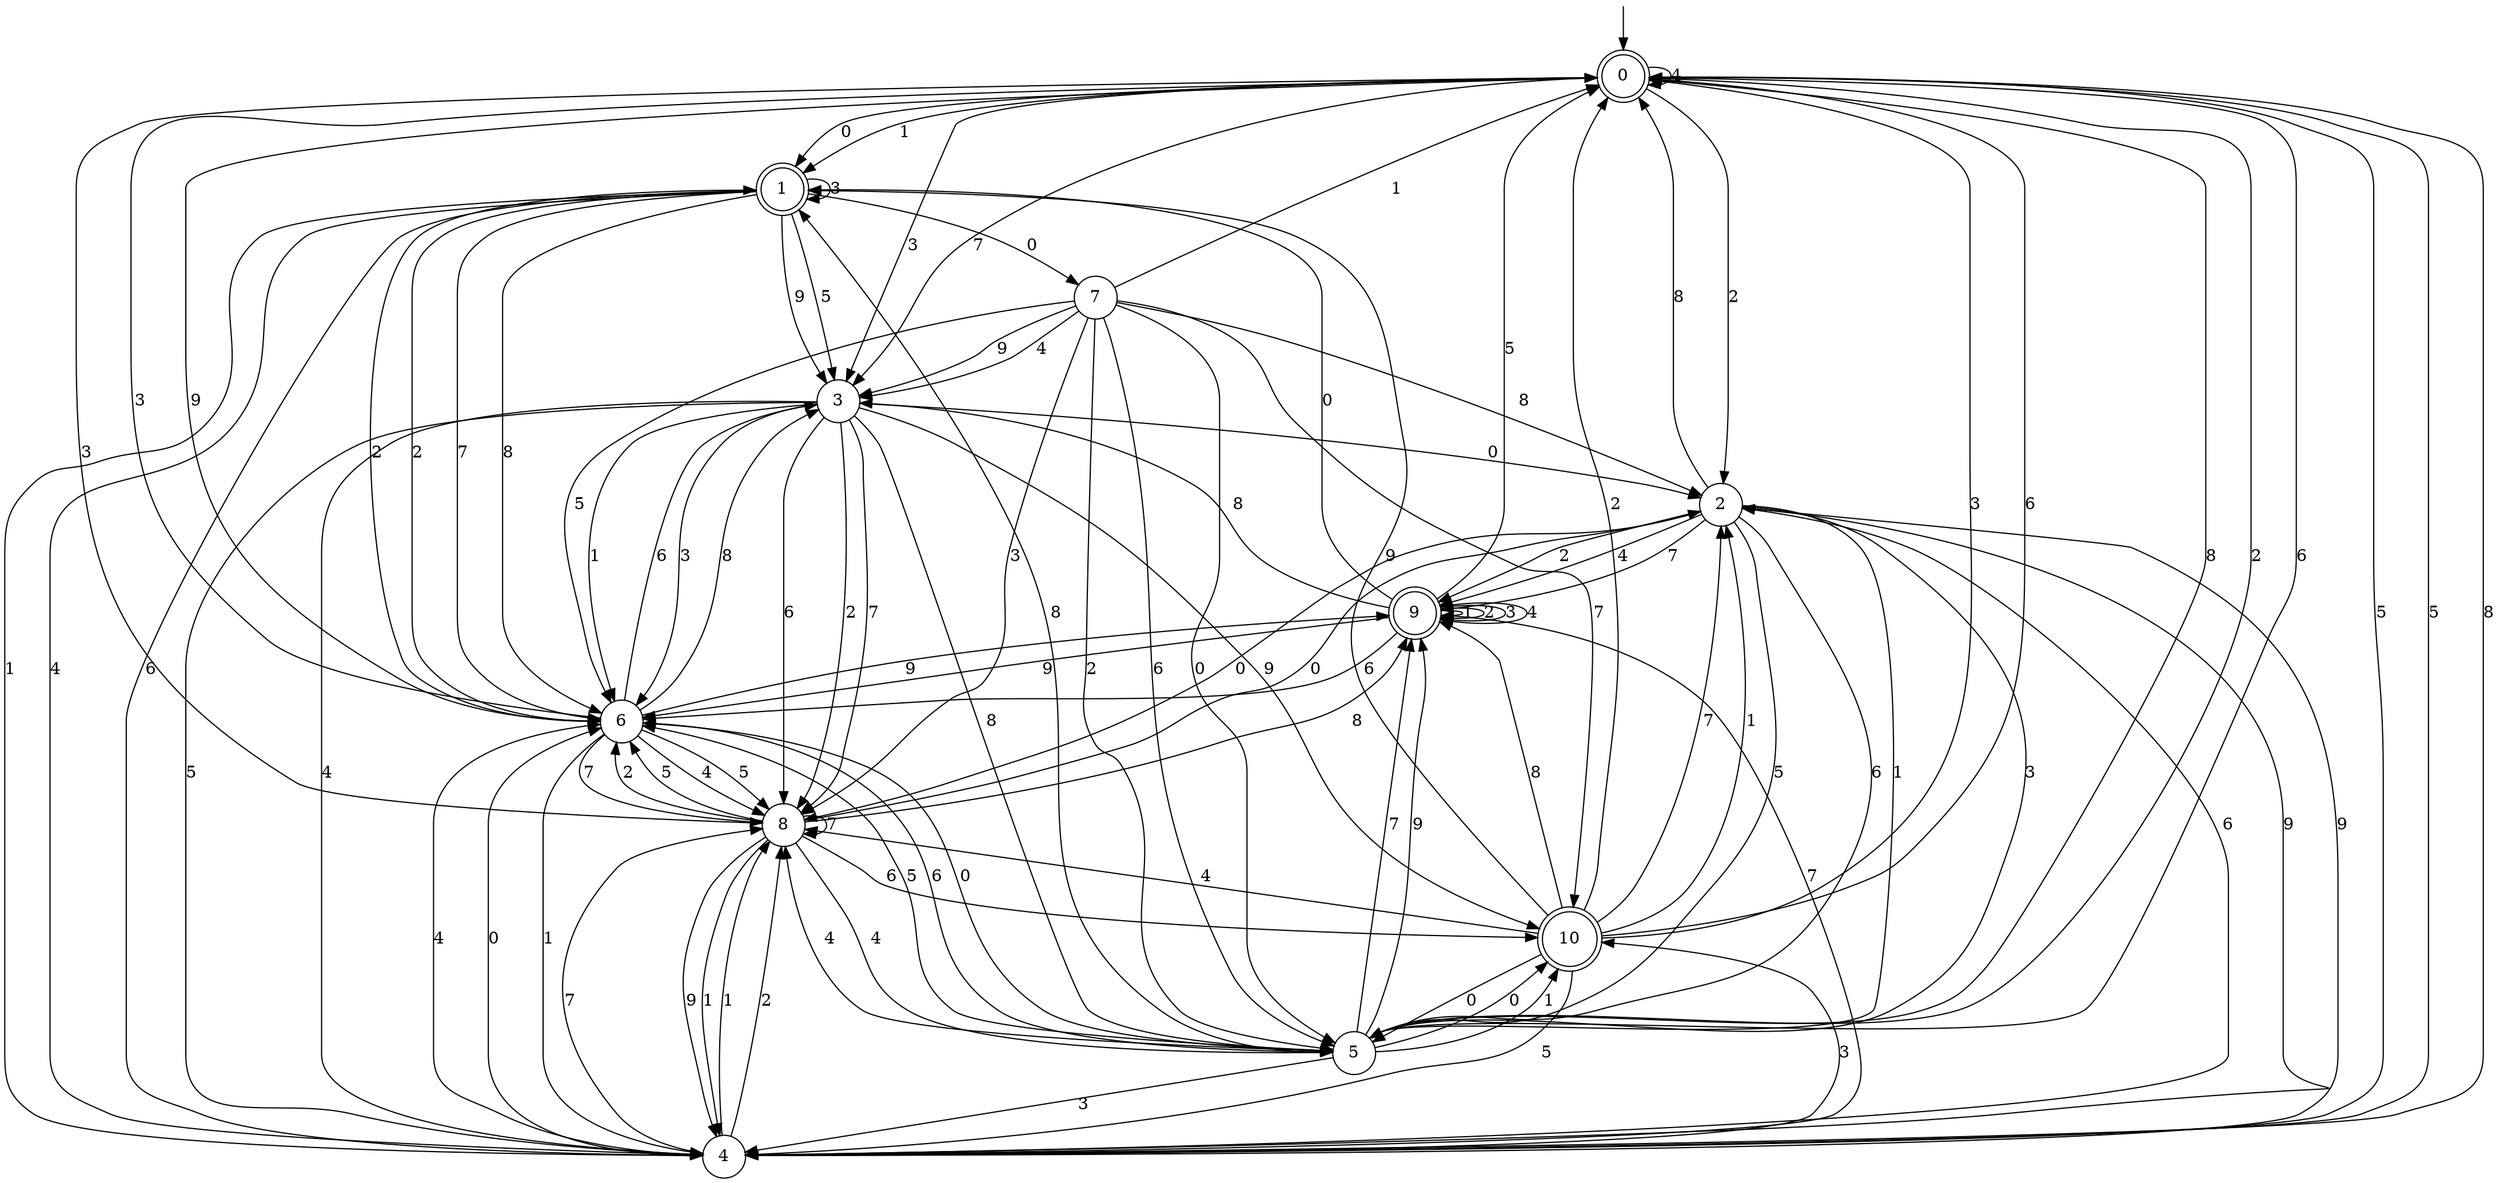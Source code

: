 digraph g {

	s0 [shape="doublecircle" label="0"];
	s1 [shape="doublecircle" label="1"];
	s2 [shape="circle" label="2"];
	s3 [shape="circle" label="3"];
	s4 [shape="circle" label="4"];
	s5 [shape="circle" label="5"];
	s6 [shape="circle" label="6"];
	s7 [shape="circle" label="7"];
	s8 [shape="circle" label="8"];
	s9 [shape="doublecircle" label="9"];
	s10 [shape="doublecircle" label="10"];
	s0 -> s1 [label="0"];
	s0 -> s1 [label="1"];
	s0 -> s2 [label="2"];
	s0 -> s3 [label="3"];
	s0 -> s0 [label="4"];
	s0 -> s4 [label="5"];
	s0 -> s5 [label="6"];
	s0 -> s3 [label="7"];
	s0 -> s5 [label="8"];
	s0 -> s6 [label="9"];
	s1 -> s7 [label="0"];
	s1 -> s4 [label="1"];
	s1 -> s6 [label="2"];
	s1 -> s1 [label="3"];
	s1 -> s4 [label="4"];
	s1 -> s3 [label="5"];
	s1 -> s4 [label="6"];
	s1 -> s6 [label="7"];
	s1 -> s6 [label="8"];
	s1 -> s3 [label="9"];
	s2 -> s8 [label="0"];
	s2 -> s5 [label="1"];
	s2 -> s9 [label="2"];
	s2 -> s5 [label="3"];
	s2 -> s9 [label="4"];
	s2 -> s5 [label="5"];
	s2 -> s5 [label="6"];
	s2 -> s9 [label="7"];
	s2 -> s0 [label="8"];
	s2 -> s4 [label="9"];
	s3 -> s2 [label="0"];
	s3 -> s6 [label="1"];
	s3 -> s8 [label="2"];
	s3 -> s6 [label="3"];
	s3 -> s4 [label="4"];
	s3 -> s4 [label="5"];
	s3 -> s8 [label="6"];
	s3 -> s8 [label="7"];
	s3 -> s5 [label="8"];
	s3 -> s10 [label="9"];
	s4 -> s6 [label="0"];
	s4 -> s8 [label="1"];
	s4 -> s8 [label="2"];
	s4 -> s10 [label="3"];
	s4 -> s6 [label="4"];
	s4 -> s0 [label="5"];
	s4 -> s2 [label="6"];
	s4 -> s8 [label="7"];
	s4 -> s0 [label="8"];
	s4 -> s2 [label="9"];
	s5 -> s10 [label="0"];
	s5 -> s10 [label="1"];
	s5 -> s0 [label="2"];
	s5 -> s4 [label="3"];
	s5 -> s8 [label="4"];
	s5 -> s6 [label="5"];
	s5 -> s6 [label="6"];
	s5 -> s9 [label="7"];
	s5 -> s1 [label="8"];
	s5 -> s9 [label="9"];
	s6 -> s5 [label="0"];
	s6 -> s4 [label="1"];
	s6 -> s1 [label="2"];
	s6 -> s0 [label="3"];
	s6 -> s8 [label="4"];
	s6 -> s8 [label="5"];
	s6 -> s3 [label="6"];
	s6 -> s8 [label="7"];
	s6 -> s3 [label="8"];
	s6 -> s9 [label="9"];
	s7 -> s5 [label="0"];
	s7 -> s0 [label="1"];
	s7 -> s5 [label="2"];
	s7 -> s8 [label="3"];
	s7 -> s3 [label="4"];
	s7 -> s6 [label="5"];
	s7 -> s5 [label="6"];
	s7 -> s10 [label="7"];
	s7 -> s2 [label="8"];
	s7 -> s3 [label="9"];
	s8 -> s2 [label="0"];
	s8 -> s4 [label="1"];
	s8 -> s6 [label="2"];
	s8 -> s0 [label="3"];
	s8 -> s5 [label="4"];
	s8 -> s6 [label="5"];
	s8 -> s10 [label="6"];
	s8 -> s8 [label="7"];
	s8 -> s9 [label="8"];
	s8 -> s4 [label="9"];
	s9 -> s1 [label="0"];
	s9 -> s9 [label="1"];
	s9 -> s9 [label="2"];
	s9 -> s9 [label="3"];
	s9 -> s9 [label="4"];
	s9 -> s0 [label="5"];
	s9 -> s6 [label="6"];
	s9 -> s4 [label="7"];
	s9 -> s3 [label="8"];
	s9 -> s6 [label="9"];
	s10 -> s5 [label="0"];
	s10 -> s2 [label="1"];
	s10 -> s0 [label="2"];
	s10 -> s0 [label="3"];
	s10 -> s8 [label="4"];
	s10 -> s4 [label="5"];
	s10 -> s0 [label="6"];
	s10 -> s2 [label="7"];
	s10 -> s9 [label="8"];
	s10 -> s1 [label="9"];

__start0 [label="" shape="none" width="0" height="0"];
__start0 -> s0;

}
